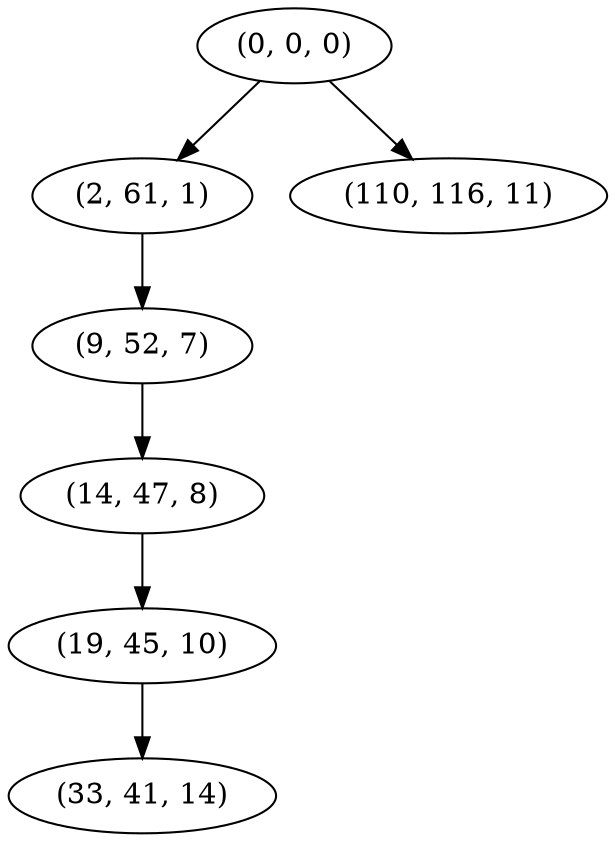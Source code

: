 digraph tree {
    "(0, 0, 0)";
    "(2, 61, 1)";
    "(9, 52, 7)";
    "(14, 47, 8)";
    "(19, 45, 10)";
    "(33, 41, 14)";
    "(110, 116, 11)";
    "(0, 0, 0)" -> "(2, 61, 1)";
    "(0, 0, 0)" -> "(110, 116, 11)";
    "(2, 61, 1)" -> "(9, 52, 7)";
    "(9, 52, 7)" -> "(14, 47, 8)";
    "(14, 47, 8)" -> "(19, 45, 10)";
    "(19, 45, 10)" -> "(33, 41, 14)";
}
